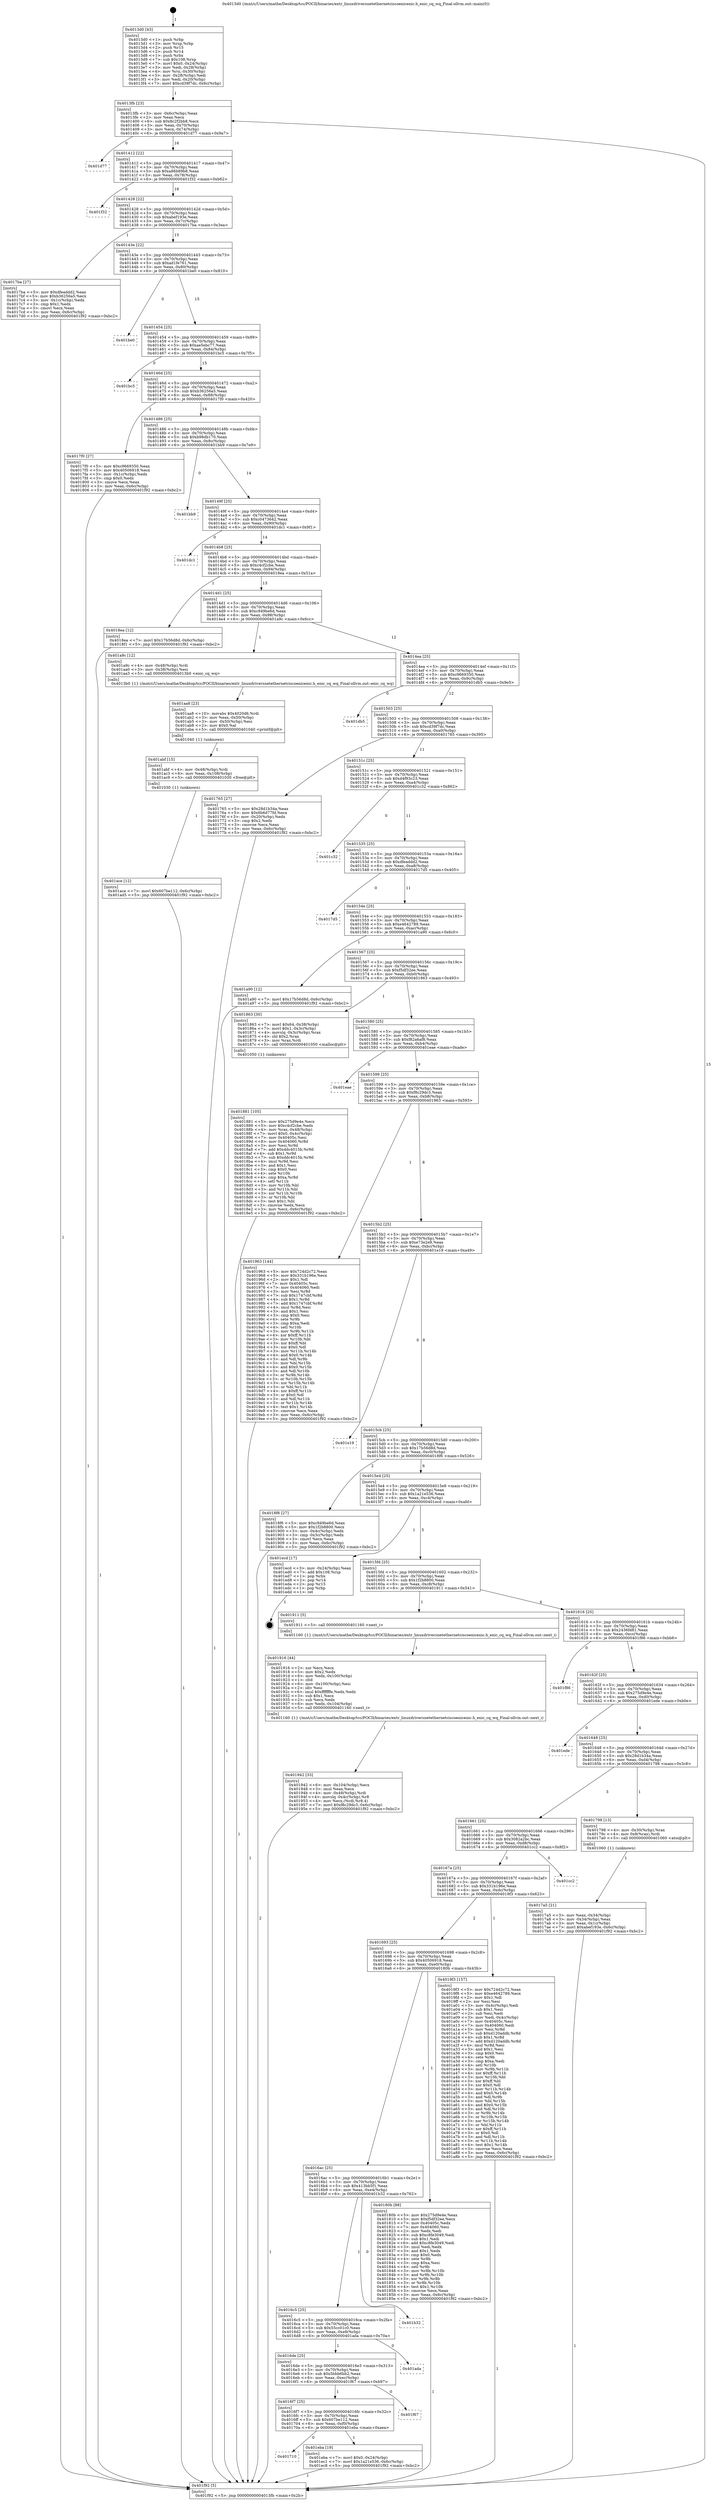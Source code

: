 digraph "0x4013d0" {
  label = "0x4013d0 (/mnt/c/Users/mathe/Desktop/tcc/POCII/binaries/extr_linuxdriversnetethernetciscoenicenic.h_enic_cq_wq_Final-ollvm.out::main(0))"
  labelloc = "t"
  node[shape=record]

  Entry [label="",width=0.3,height=0.3,shape=circle,fillcolor=black,style=filled]
  "0x4013fb" [label="{
     0x4013fb [23]\l
     | [instrs]\l
     &nbsp;&nbsp;0x4013fb \<+3\>: mov -0x6c(%rbp),%eax\l
     &nbsp;&nbsp;0x4013fe \<+2\>: mov %eax,%ecx\l
     &nbsp;&nbsp;0x401400 \<+6\>: sub $0x8c2f2bb8,%ecx\l
     &nbsp;&nbsp;0x401406 \<+3\>: mov %eax,-0x70(%rbp)\l
     &nbsp;&nbsp;0x401409 \<+3\>: mov %ecx,-0x74(%rbp)\l
     &nbsp;&nbsp;0x40140c \<+6\>: je 0000000000401d77 \<main+0x9a7\>\l
  }"]
  "0x401d77" [label="{
     0x401d77\l
  }", style=dashed]
  "0x401412" [label="{
     0x401412 [22]\l
     | [instrs]\l
     &nbsp;&nbsp;0x401412 \<+5\>: jmp 0000000000401417 \<main+0x47\>\l
     &nbsp;&nbsp;0x401417 \<+3\>: mov -0x70(%rbp),%eax\l
     &nbsp;&nbsp;0x40141a \<+5\>: sub $0xa86b89b8,%eax\l
     &nbsp;&nbsp;0x40141f \<+3\>: mov %eax,-0x78(%rbp)\l
     &nbsp;&nbsp;0x401422 \<+6\>: je 0000000000401f32 \<main+0xb62\>\l
  }"]
  Exit [label="",width=0.3,height=0.3,shape=circle,fillcolor=black,style=filled,peripheries=2]
  "0x401f32" [label="{
     0x401f32\l
  }", style=dashed]
  "0x401428" [label="{
     0x401428 [22]\l
     | [instrs]\l
     &nbsp;&nbsp;0x401428 \<+5\>: jmp 000000000040142d \<main+0x5d\>\l
     &nbsp;&nbsp;0x40142d \<+3\>: mov -0x70(%rbp),%eax\l
     &nbsp;&nbsp;0x401430 \<+5\>: sub $0xabef193e,%eax\l
     &nbsp;&nbsp;0x401435 \<+3\>: mov %eax,-0x7c(%rbp)\l
     &nbsp;&nbsp;0x401438 \<+6\>: je 00000000004017ba \<main+0x3ea\>\l
  }"]
  "0x401710" [label="{
     0x401710\l
  }", style=dashed]
  "0x4017ba" [label="{
     0x4017ba [27]\l
     | [instrs]\l
     &nbsp;&nbsp;0x4017ba \<+5\>: mov $0xdfeaddd2,%eax\l
     &nbsp;&nbsp;0x4017bf \<+5\>: mov $0xb36256a5,%ecx\l
     &nbsp;&nbsp;0x4017c4 \<+3\>: mov -0x1c(%rbp),%edx\l
     &nbsp;&nbsp;0x4017c7 \<+3\>: cmp $0x1,%edx\l
     &nbsp;&nbsp;0x4017ca \<+3\>: cmovl %ecx,%eax\l
     &nbsp;&nbsp;0x4017cd \<+3\>: mov %eax,-0x6c(%rbp)\l
     &nbsp;&nbsp;0x4017d0 \<+5\>: jmp 0000000000401f92 \<main+0xbc2\>\l
  }"]
  "0x40143e" [label="{
     0x40143e [22]\l
     | [instrs]\l
     &nbsp;&nbsp;0x40143e \<+5\>: jmp 0000000000401443 \<main+0x73\>\l
     &nbsp;&nbsp;0x401443 \<+3\>: mov -0x70(%rbp),%eax\l
     &nbsp;&nbsp;0x401446 \<+5\>: sub $0xad1fe761,%eax\l
     &nbsp;&nbsp;0x40144b \<+3\>: mov %eax,-0x80(%rbp)\l
     &nbsp;&nbsp;0x40144e \<+6\>: je 0000000000401be0 \<main+0x810\>\l
  }"]
  "0x401eba" [label="{
     0x401eba [19]\l
     | [instrs]\l
     &nbsp;&nbsp;0x401eba \<+7\>: movl $0x0,-0x24(%rbp)\l
     &nbsp;&nbsp;0x401ec1 \<+7\>: movl $0x1a21e536,-0x6c(%rbp)\l
     &nbsp;&nbsp;0x401ec8 \<+5\>: jmp 0000000000401f92 \<main+0xbc2\>\l
  }"]
  "0x401be0" [label="{
     0x401be0\l
  }", style=dashed]
  "0x401454" [label="{
     0x401454 [25]\l
     | [instrs]\l
     &nbsp;&nbsp;0x401454 \<+5\>: jmp 0000000000401459 \<main+0x89\>\l
     &nbsp;&nbsp;0x401459 \<+3\>: mov -0x70(%rbp),%eax\l
     &nbsp;&nbsp;0x40145c \<+5\>: sub $0xae5ebc77,%eax\l
     &nbsp;&nbsp;0x401461 \<+6\>: mov %eax,-0x84(%rbp)\l
     &nbsp;&nbsp;0x401467 \<+6\>: je 0000000000401bc5 \<main+0x7f5\>\l
  }"]
  "0x4016f7" [label="{
     0x4016f7 [25]\l
     | [instrs]\l
     &nbsp;&nbsp;0x4016f7 \<+5\>: jmp 00000000004016fc \<main+0x32c\>\l
     &nbsp;&nbsp;0x4016fc \<+3\>: mov -0x70(%rbp),%eax\l
     &nbsp;&nbsp;0x4016ff \<+5\>: sub $0x607be112,%eax\l
     &nbsp;&nbsp;0x401704 \<+6\>: mov %eax,-0xf0(%rbp)\l
     &nbsp;&nbsp;0x40170a \<+6\>: je 0000000000401eba \<main+0xaea\>\l
  }"]
  "0x401bc5" [label="{
     0x401bc5\l
  }", style=dashed]
  "0x40146d" [label="{
     0x40146d [25]\l
     | [instrs]\l
     &nbsp;&nbsp;0x40146d \<+5\>: jmp 0000000000401472 \<main+0xa2\>\l
     &nbsp;&nbsp;0x401472 \<+3\>: mov -0x70(%rbp),%eax\l
     &nbsp;&nbsp;0x401475 \<+5\>: sub $0xb36256a5,%eax\l
     &nbsp;&nbsp;0x40147a \<+6\>: mov %eax,-0x88(%rbp)\l
     &nbsp;&nbsp;0x401480 \<+6\>: je 00000000004017f0 \<main+0x420\>\l
  }"]
  "0x401f67" [label="{
     0x401f67\l
  }", style=dashed]
  "0x4017f0" [label="{
     0x4017f0 [27]\l
     | [instrs]\l
     &nbsp;&nbsp;0x4017f0 \<+5\>: mov $0xc9669350,%eax\l
     &nbsp;&nbsp;0x4017f5 \<+5\>: mov $0x40506918,%ecx\l
     &nbsp;&nbsp;0x4017fa \<+3\>: mov -0x1c(%rbp),%edx\l
     &nbsp;&nbsp;0x4017fd \<+3\>: cmp $0x0,%edx\l
     &nbsp;&nbsp;0x401800 \<+3\>: cmove %ecx,%eax\l
     &nbsp;&nbsp;0x401803 \<+3\>: mov %eax,-0x6c(%rbp)\l
     &nbsp;&nbsp;0x401806 \<+5\>: jmp 0000000000401f92 \<main+0xbc2\>\l
  }"]
  "0x401486" [label="{
     0x401486 [25]\l
     | [instrs]\l
     &nbsp;&nbsp;0x401486 \<+5\>: jmp 000000000040148b \<main+0xbb\>\l
     &nbsp;&nbsp;0x40148b \<+3\>: mov -0x70(%rbp),%eax\l
     &nbsp;&nbsp;0x40148e \<+5\>: sub $0xb98db170,%eax\l
     &nbsp;&nbsp;0x401493 \<+6\>: mov %eax,-0x8c(%rbp)\l
     &nbsp;&nbsp;0x401499 \<+6\>: je 0000000000401bb9 \<main+0x7e9\>\l
  }"]
  "0x4016de" [label="{
     0x4016de [25]\l
     | [instrs]\l
     &nbsp;&nbsp;0x4016de \<+5\>: jmp 00000000004016e3 \<main+0x313\>\l
     &nbsp;&nbsp;0x4016e3 \<+3\>: mov -0x70(%rbp),%eax\l
     &nbsp;&nbsp;0x4016e6 \<+5\>: sub $0x5bbb6bb2,%eax\l
     &nbsp;&nbsp;0x4016eb \<+6\>: mov %eax,-0xec(%rbp)\l
     &nbsp;&nbsp;0x4016f1 \<+6\>: je 0000000000401f67 \<main+0xb97\>\l
  }"]
  "0x401bb9" [label="{
     0x401bb9\l
  }", style=dashed]
  "0x40149f" [label="{
     0x40149f [25]\l
     | [instrs]\l
     &nbsp;&nbsp;0x40149f \<+5\>: jmp 00000000004014a4 \<main+0xd4\>\l
     &nbsp;&nbsp;0x4014a4 \<+3\>: mov -0x70(%rbp),%eax\l
     &nbsp;&nbsp;0x4014a7 \<+5\>: sub $0xc0473642,%eax\l
     &nbsp;&nbsp;0x4014ac \<+6\>: mov %eax,-0x90(%rbp)\l
     &nbsp;&nbsp;0x4014b2 \<+6\>: je 0000000000401dc1 \<main+0x9f1\>\l
  }"]
  "0x401ada" [label="{
     0x401ada\l
  }", style=dashed]
  "0x401dc1" [label="{
     0x401dc1\l
  }", style=dashed]
  "0x4014b8" [label="{
     0x4014b8 [25]\l
     | [instrs]\l
     &nbsp;&nbsp;0x4014b8 \<+5\>: jmp 00000000004014bd \<main+0xed\>\l
     &nbsp;&nbsp;0x4014bd \<+3\>: mov -0x70(%rbp),%eax\l
     &nbsp;&nbsp;0x4014c0 \<+5\>: sub $0xc4cf2cbe,%eax\l
     &nbsp;&nbsp;0x4014c5 \<+6\>: mov %eax,-0x94(%rbp)\l
     &nbsp;&nbsp;0x4014cb \<+6\>: je 00000000004018ea \<main+0x51a\>\l
  }"]
  "0x4016c5" [label="{
     0x4016c5 [25]\l
     | [instrs]\l
     &nbsp;&nbsp;0x4016c5 \<+5\>: jmp 00000000004016ca \<main+0x2fa\>\l
     &nbsp;&nbsp;0x4016ca \<+3\>: mov -0x70(%rbp),%eax\l
     &nbsp;&nbsp;0x4016cd \<+5\>: sub $0x55cc01c0,%eax\l
     &nbsp;&nbsp;0x4016d2 \<+6\>: mov %eax,-0xe8(%rbp)\l
     &nbsp;&nbsp;0x4016d8 \<+6\>: je 0000000000401ada \<main+0x70a\>\l
  }"]
  "0x4018ea" [label="{
     0x4018ea [12]\l
     | [instrs]\l
     &nbsp;&nbsp;0x4018ea \<+7\>: movl $0x17b56d8d,-0x6c(%rbp)\l
     &nbsp;&nbsp;0x4018f1 \<+5\>: jmp 0000000000401f92 \<main+0xbc2\>\l
  }"]
  "0x4014d1" [label="{
     0x4014d1 [25]\l
     | [instrs]\l
     &nbsp;&nbsp;0x4014d1 \<+5\>: jmp 00000000004014d6 \<main+0x106\>\l
     &nbsp;&nbsp;0x4014d6 \<+3\>: mov -0x70(%rbp),%eax\l
     &nbsp;&nbsp;0x4014d9 \<+5\>: sub $0xc949be6d,%eax\l
     &nbsp;&nbsp;0x4014de \<+6\>: mov %eax,-0x98(%rbp)\l
     &nbsp;&nbsp;0x4014e4 \<+6\>: je 0000000000401a9c \<main+0x6cc\>\l
  }"]
  "0x401b32" [label="{
     0x401b32\l
  }", style=dashed]
  "0x401a9c" [label="{
     0x401a9c [12]\l
     | [instrs]\l
     &nbsp;&nbsp;0x401a9c \<+4\>: mov -0x48(%rbp),%rdi\l
     &nbsp;&nbsp;0x401aa0 \<+3\>: mov -0x38(%rbp),%esi\l
     &nbsp;&nbsp;0x401aa3 \<+5\>: call 00000000004013b0 \<enic_cq_wq\>\l
     | [calls]\l
     &nbsp;&nbsp;0x4013b0 \{1\} (/mnt/c/Users/mathe/Desktop/tcc/POCII/binaries/extr_linuxdriversnetethernetciscoenicenic.h_enic_cq_wq_Final-ollvm.out::enic_cq_wq)\l
  }"]
  "0x4014ea" [label="{
     0x4014ea [25]\l
     | [instrs]\l
     &nbsp;&nbsp;0x4014ea \<+5\>: jmp 00000000004014ef \<main+0x11f\>\l
     &nbsp;&nbsp;0x4014ef \<+3\>: mov -0x70(%rbp),%eax\l
     &nbsp;&nbsp;0x4014f2 \<+5\>: sub $0xc9669350,%eax\l
     &nbsp;&nbsp;0x4014f7 \<+6\>: mov %eax,-0x9c(%rbp)\l
     &nbsp;&nbsp;0x4014fd \<+6\>: je 0000000000401db5 \<main+0x9e5\>\l
  }"]
  "0x401ace" [label="{
     0x401ace [12]\l
     | [instrs]\l
     &nbsp;&nbsp;0x401ace \<+7\>: movl $0x607be112,-0x6c(%rbp)\l
     &nbsp;&nbsp;0x401ad5 \<+5\>: jmp 0000000000401f92 \<main+0xbc2\>\l
  }"]
  "0x401db5" [label="{
     0x401db5\l
  }", style=dashed]
  "0x401503" [label="{
     0x401503 [25]\l
     | [instrs]\l
     &nbsp;&nbsp;0x401503 \<+5\>: jmp 0000000000401508 \<main+0x138\>\l
     &nbsp;&nbsp;0x401508 \<+3\>: mov -0x70(%rbp),%eax\l
     &nbsp;&nbsp;0x40150b \<+5\>: sub $0xcd39f7dc,%eax\l
     &nbsp;&nbsp;0x401510 \<+6\>: mov %eax,-0xa0(%rbp)\l
     &nbsp;&nbsp;0x401516 \<+6\>: je 0000000000401765 \<main+0x395\>\l
  }"]
  "0x401abf" [label="{
     0x401abf [15]\l
     | [instrs]\l
     &nbsp;&nbsp;0x401abf \<+4\>: mov -0x48(%rbp),%rdi\l
     &nbsp;&nbsp;0x401ac3 \<+6\>: mov %eax,-0x108(%rbp)\l
     &nbsp;&nbsp;0x401ac9 \<+5\>: call 0000000000401030 \<free@plt\>\l
     | [calls]\l
     &nbsp;&nbsp;0x401030 \{1\} (unknown)\l
  }"]
  "0x401765" [label="{
     0x401765 [27]\l
     | [instrs]\l
     &nbsp;&nbsp;0x401765 \<+5\>: mov $0x28d1b34a,%eax\l
     &nbsp;&nbsp;0x40176a \<+5\>: mov $0x6b6d77fd,%ecx\l
     &nbsp;&nbsp;0x40176f \<+3\>: mov -0x20(%rbp),%edx\l
     &nbsp;&nbsp;0x401772 \<+3\>: cmp $0x2,%edx\l
     &nbsp;&nbsp;0x401775 \<+3\>: cmovne %ecx,%eax\l
     &nbsp;&nbsp;0x401778 \<+3\>: mov %eax,-0x6c(%rbp)\l
     &nbsp;&nbsp;0x40177b \<+5\>: jmp 0000000000401f92 \<main+0xbc2\>\l
  }"]
  "0x40151c" [label="{
     0x40151c [25]\l
     | [instrs]\l
     &nbsp;&nbsp;0x40151c \<+5\>: jmp 0000000000401521 \<main+0x151\>\l
     &nbsp;&nbsp;0x401521 \<+3\>: mov -0x70(%rbp),%eax\l
     &nbsp;&nbsp;0x401524 \<+5\>: sub $0xd4f93c23,%eax\l
     &nbsp;&nbsp;0x401529 \<+6\>: mov %eax,-0xa4(%rbp)\l
     &nbsp;&nbsp;0x40152f \<+6\>: je 0000000000401c32 \<main+0x862\>\l
  }"]
  "0x401f92" [label="{
     0x401f92 [5]\l
     | [instrs]\l
     &nbsp;&nbsp;0x401f92 \<+5\>: jmp 00000000004013fb \<main+0x2b\>\l
  }"]
  "0x4013d0" [label="{
     0x4013d0 [43]\l
     | [instrs]\l
     &nbsp;&nbsp;0x4013d0 \<+1\>: push %rbp\l
     &nbsp;&nbsp;0x4013d1 \<+3\>: mov %rsp,%rbp\l
     &nbsp;&nbsp;0x4013d4 \<+2\>: push %r15\l
     &nbsp;&nbsp;0x4013d6 \<+2\>: push %r14\l
     &nbsp;&nbsp;0x4013d8 \<+1\>: push %rbx\l
     &nbsp;&nbsp;0x4013d9 \<+7\>: sub $0x108,%rsp\l
     &nbsp;&nbsp;0x4013e0 \<+7\>: movl $0x0,-0x24(%rbp)\l
     &nbsp;&nbsp;0x4013e7 \<+3\>: mov %edi,-0x28(%rbp)\l
     &nbsp;&nbsp;0x4013ea \<+4\>: mov %rsi,-0x30(%rbp)\l
     &nbsp;&nbsp;0x4013ee \<+3\>: mov -0x28(%rbp),%edi\l
     &nbsp;&nbsp;0x4013f1 \<+3\>: mov %edi,-0x20(%rbp)\l
     &nbsp;&nbsp;0x4013f4 \<+7\>: movl $0xcd39f7dc,-0x6c(%rbp)\l
  }"]
  "0x401aa8" [label="{
     0x401aa8 [23]\l
     | [instrs]\l
     &nbsp;&nbsp;0x401aa8 \<+10\>: movabs $0x4020d6,%rdi\l
     &nbsp;&nbsp;0x401ab2 \<+3\>: mov %eax,-0x50(%rbp)\l
     &nbsp;&nbsp;0x401ab5 \<+3\>: mov -0x50(%rbp),%esi\l
     &nbsp;&nbsp;0x401ab8 \<+2\>: mov $0x0,%al\l
     &nbsp;&nbsp;0x401aba \<+5\>: call 0000000000401040 \<printf@plt\>\l
     | [calls]\l
     &nbsp;&nbsp;0x401040 \{1\} (unknown)\l
  }"]
  "0x401c32" [label="{
     0x401c32\l
  }", style=dashed]
  "0x401535" [label="{
     0x401535 [25]\l
     | [instrs]\l
     &nbsp;&nbsp;0x401535 \<+5\>: jmp 000000000040153a \<main+0x16a\>\l
     &nbsp;&nbsp;0x40153a \<+3\>: mov -0x70(%rbp),%eax\l
     &nbsp;&nbsp;0x40153d \<+5\>: sub $0xdfeaddd2,%eax\l
     &nbsp;&nbsp;0x401542 \<+6\>: mov %eax,-0xa8(%rbp)\l
     &nbsp;&nbsp;0x401548 \<+6\>: je 00000000004017d5 \<main+0x405\>\l
  }"]
  "0x401942" [label="{
     0x401942 [33]\l
     | [instrs]\l
     &nbsp;&nbsp;0x401942 \<+6\>: mov -0x104(%rbp),%ecx\l
     &nbsp;&nbsp;0x401948 \<+3\>: imul %eax,%ecx\l
     &nbsp;&nbsp;0x40194b \<+4\>: mov -0x48(%rbp),%rdi\l
     &nbsp;&nbsp;0x40194f \<+4\>: movslq -0x4c(%rbp),%r8\l
     &nbsp;&nbsp;0x401953 \<+4\>: mov %ecx,(%rdi,%r8,4)\l
     &nbsp;&nbsp;0x401957 \<+7\>: movl $0xf8c29dc3,-0x6c(%rbp)\l
     &nbsp;&nbsp;0x40195e \<+5\>: jmp 0000000000401f92 \<main+0xbc2\>\l
  }"]
  "0x4017d5" [label="{
     0x4017d5\l
  }", style=dashed]
  "0x40154e" [label="{
     0x40154e [25]\l
     | [instrs]\l
     &nbsp;&nbsp;0x40154e \<+5\>: jmp 0000000000401553 \<main+0x183\>\l
     &nbsp;&nbsp;0x401553 \<+3\>: mov -0x70(%rbp),%eax\l
     &nbsp;&nbsp;0x401556 \<+5\>: sub $0xe4642789,%eax\l
     &nbsp;&nbsp;0x40155b \<+6\>: mov %eax,-0xac(%rbp)\l
     &nbsp;&nbsp;0x401561 \<+6\>: je 0000000000401a90 \<main+0x6c0\>\l
  }"]
  "0x401916" [label="{
     0x401916 [44]\l
     | [instrs]\l
     &nbsp;&nbsp;0x401916 \<+2\>: xor %ecx,%ecx\l
     &nbsp;&nbsp;0x401918 \<+5\>: mov $0x2,%edx\l
     &nbsp;&nbsp;0x40191d \<+6\>: mov %edx,-0x100(%rbp)\l
     &nbsp;&nbsp;0x401923 \<+1\>: cltd\l
     &nbsp;&nbsp;0x401924 \<+6\>: mov -0x100(%rbp),%esi\l
     &nbsp;&nbsp;0x40192a \<+2\>: idiv %esi\l
     &nbsp;&nbsp;0x40192c \<+6\>: imul $0xfffffffe,%edx,%edx\l
     &nbsp;&nbsp;0x401932 \<+3\>: sub $0x1,%ecx\l
     &nbsp;&nbsp;0x401935 \<+2\>: sub %ecx,%edx\l
     &nbsp;&nbsp;0x401937 \<+6\>: mov %edx,-0x104(%rbp)\l
     &nbsp;&nbsp;0x40193d \<+5\>: call 0000000000401160 \<next_i\>\l
     | [calls]\l
     &nbsp;&nbsp;0x401160 \{1\} (/mnt/c/Users/mathe/Desktop/tcc/POCII/binaries/extr_linuxdriversnetethernetciscoenicenic.h_enic_cq_wq_Final-ollvm.out::next_i)\l
  }"]
  "0x401a90" [label="{
     0x401a90 [12]\l
     | [instrs]\l
     &nbsp;&nbsp;0x401a90 \<+7\>: movl $0x17b56d8d,-0x6c(%rbp)\l
     &nbsp;&nbsp;0x401a97 \<+5\>: jmp 0000000000401f92 \<main+0xbc2\>\l
  }"]
  "0x401567" [label="{
     0x401567 [25]\l
     | [instrs]\l
     &nbsp;&nbsp;0x401567 \<+5\>: jmp 000000000040156c \<main+0x19c\>\l
     &nbsp;&nbsp;0x40156c \<+3\>: mov -0x70(%rbp),%eax\l
     &nbsp;&nbsp;0x40156f \<+5\>: sub $0xf5df32ee,%eax\l
     &nbsp;&nbsp;0x401574 \<+6\>: mov %eax,-0xb0(%rbp)\l
     &nbsp;&nbsp;0x40157a \<+6\>: je 0000000000401863 \<main+0x493\>\l
  }"]
  "0x401881" [label="{
     0x401881 [105]\l
     | [instrs]\l
     &nbsp;&nbsp;0x401881 \<+5\>: mov $0x275d9e4e,%ecx\l
     &nbsp;&nbsp;0x401886 \<+5\>: mov $0xc4cf2cbe,%edx\l
     &nbsp;&nbsp;0x40188b \<+4\>: mov %rax,-0x48(%rbp)\l
     &nbsp;&nbsp;0x40188f \<+7\>: movl $0x0,-0x4c(%rbp)\l
     &nbsp;&nbsp;0x401896 \<+7\>: mov 0x40405c,%esi\l
     &nbsp;&nbsp;0x40189d \<+8\>: mov 0x404060,%r8d\l
     &nbsp;&nbsp;0x4018a5 \<+3\>: mov %esi,%r9d\l
     &nbsp;&nbsp;0x4018a8 \<+7\>: add $0xddc4015b,%r9d\l
     &nbsp;&nbsp;0x4018af \<+4\>: sub $0x1,%r9d\l
     &nbsp;&nbsp;0x4018b3 \<+7\>: sub $0xddc4015b,%r9d\l
     &nbsp;&nbsp;0x4018ba \<+4\>: imul %r9d,%esi\l
     &nbsp;&nbsp;0x4018be \<+3\>: and $0x1,%esi\l
     &nbsp;&nbsp;0x4018c1 \<+3\>: cmp $0x0,%esi\l
     &nbsp;&nbsp;0x4018c4 \<+4\>: sete %r10b\l
     &nbsp;&nbsp;0x4018c8 \<+4\>: cmp $0xa,%r8d\l
     &nbsp;&nbsp;0x4018cc \<+4\>: setl %r11b\l
     &nbsp;&nbsp;0x4018d0 \<+3\>: mov %r10b,%bl\l
     &nbsp;&nbsp;0x4018d3 \<+3\>: and %r11b,%bl\l
     &nbsp;&nbsp;0x4018d6 \<+3\>: xor %r11b,%r10b\l
     &nbsp;&nbsp;0x4018d9 \<+3\>: or %r10b,%bl\l
     &nbsp;&nbsp;0x4018dc \<+3\>: test $0x1,%bl\l
     &nbsp;&nbsp;0x4018df \<+3\>: cmovne %edx,%ecx\l
     &nbsp;&nbsp;0x4018e2 \<+3\>: mov %ecx,-0x6c(%rbp)\l
     &nbsp;&nbsp;0x4018e5 \<+5\>: jmp 0000000000401f92 \<main+0xbc2\>\l
  }"]
  "0x401863" [label="{
     0x401863 [30]\l
     | [instrs]\l
     &nbsp;&nbsp;0x401863 \<+7\>: movl $0x64,-0x38(%rbp)\l
     &nbsp;&nbsp;0x40186a \<+7\>: movl $0x1,-0x3c(%rbp)\l
     &nbsp;&nbsp;0x401871 \<+4\>: movslq -0x3c(%rbp),%rax\l
     &nbsp;&nbsp;0x401875 \<+4\>: shl $0x2,%rax\l
     &nbsp;&nbsp;0x401879 \<+3\>: mov %rax,%rdi\l
     &nbsp;&nbsp;0x40187c \<+5\>: call 0000000000401050 \<malloc@plt\>\l
     | [calls]\l
     &nbsp;&nbsp;0x401050 \{1\} (unknown)\l
  }"]
  "0x401580" [label="{
     0x401580 [25]\l
     | [instrs]\l
     &nbsp;&nbsp;0x401580 \<+5\>: jmp 0000000000401585 \<main+0x1b5\>\l
     &nbsp;&nbsp;0x401585 \<+3\>: mov -0x70(%rbp),%eax\l
     &nbsp;&nbsp;0x401588 \<+5\>: sub $0xf82a6af8,%eax\l
     &nbsp;&nbsp;0x40158d \<+6\>: mov %eax,-0xb4(%rbp)\l
     &nbsp;&nbsp;0x401593 \<+6\>: je 0000000000401eae \<main+0xade\>\l
  }"]
  "0x4016ac" [label="{
     0x4016ac [25]\l
     | [instrs]\l
     &nbsp;&nbsp;0x4016ac \<+5\>: jmp 00000000004016b1 \<main+0x2e1\>\l
     &nbsp;&nbsp;0x4016b1 \<+3\>: mov -0x70(%rbp),%eax\l
     &nbsp;&nbsp;0x4016b4 \<+5\>: sub $0x413bb5f1,%eax\l
     &nbsp;&nbsp;0x4016b9 \<+6\>: mov %eax,-0xe4(%rbp)\l
     &nbsp;&nbsp;0x4016bf \<+6\>: je 0000000000401b32 \<main+0x762\>\l
  }"]
  "0x401eae" [label="{
     0x401eae\l
  }", style=dashed]
  "0x401599" [label="{
     0x401599 [25]\l
     | [instrs]\l
     &nbsp;&nbsp;0x401599 \<+5\>: jmp 000000000040159e \<main+0x1ce\>\l
     &nbsp;&nbsp;0x40159e \<+3\>: mov -0x70(%rbp),%eax\l
     &nbsp;&nbsp;0x4015a1 \<+5\>: sub $0xf8c29dc3,%eax\l
     &nbsp;&nbsp;0x4015a6 \<+6\>: mov %eax,-0xb8(%rbp)\l
     &nbsp;&nbsp;0x4015ac \<+6\>: je 0000000000401963 \<main+0x593\>\l
  }"]
  "0x40180b" [label="{
     0x40180b [88]\l
     | [instrs]\l
     &nbsp;&nbsp;0x40180b \<+5\>: mov $0x275d9e4e,%eax\l
     &nbsp;&nbsp;0x401810 \<+5\>: mov $0xf5df32ee,%ecx\l
     &nbsp;&nbsp;0x401815 \<+7\>: mov 0x40405c,%edx\l
     &nbsp;&nbsp;0x40181c \<+7\>: mov 0x404060,%esi\l
     &nbsp;&nbsp;0x401823 \<+2\>: mov %edx,%edi\l
     &nbsp;&nbsp;0x401825 \<+6\>: sub $0xc8fe3049,%edi\l
     &nbsp;&nbsp;0x40182b \<+3\>: sub $0x1,%edi\l
     &nbsp;&nbsp;0x40182e \<+6\>: add $0xc8fe3049,%edi\l
     &nbsp;&nbsp;0x401834 \<+3\>: imul %edi,%edx\l
     &nbsp;&nbsp;0x401837 \<+3\>: and $0x1,%edx\l
     &nbsp;&nbsp;0x40183a \<+3\>: cmp $0x0,%edx\l
     &nbsp;&nbsp;0x40183d \<+4\>: sete %r8b\l
     &nbsp;&nbsp;0x401841 \<+3\>: cmp $0xa,%esi\l
     &nbsp;&nbsp;0x401844 \<+4\>: setl %r9b\l
     &nbsp;&nbsp;0x401848 \<+3\>: mov %r8b,%r10b\l
     &nbsp;&nbsp;0x40184b \<+3\>: and %r9b,%r10b\l
     &nbsp;&nbsp;0x40184e \<+3\>: xor %r9b,%r8b\l
     &nbsp;&nbsp;0x401851 \<+3\>: or %r8b,%r10b\l
     &nbsp;&nbsp;0x401854 \<+4\>: test $0x1,%r10b\l
     &nbsp;&nbsp;0x401858 \<+3\>: cmovne %ecx,%eax\l
     &nbsp;&nbsp;0x40185b \<+3\>: mov %eax,-0x6c(%rbp)\l
     &nbsp;&nbsp;0x40185e \<+5\>: jmp 0000000000401f92 \<main+0xbc2\>\l
  }"]
  "0x401963" [label="{
     0x401963 [144]\l
     | [instrs]\l
     &nbsp;&nbsp;0x401963 \<+5\>: mov $0x724d2c72,%eax\l
     &nbsp;&nbsp;0x401968 \<+5\>: mov $0x331b196e,%ecx\l
     &nbsp;&nbsp;0x40196d \<+2\>: mov $0x1,%dl\l
     &nbsp;&nbsp;0x40196f \<+7\>: mov 0x40405c,%esi\l
     &nbsp;&nbsp;0x401976 \<+7\>: mov 0x404060,%edi\l
     &nbsp;&nbsp;0x40197d \<+3\>: mov %esi,%r8d\l
     &nbsp;&nbsp;0x401980 \<+7\>: sub $0x1747cbf,%r8d\l
     &nbsp;&nbsp;0x401987 \<+4\>: sub $0x1,%r8d\l
     &nbsp;&nbsp;0x40198b \<+7\>: add $0x1747cbf,%r8d\l
     &nbsp;&nbsp;0x401992 \<+4\>: imul %r8d,%esi\l
     &nbsp;&nbsp;0x401996 \<+3\>: and $0x1,%esi\l
     &nbsp;&nbsp;0x401999 \<+3\>: cmp $0x0,%esi\l
     &nbsp;&nbsp;0x40199c \<+4\>: sete %r9b\l
     &nbsp;&nbsp;0x4019a0 \<+3\>: cmp $0xa,%edi\l
     &nbsp;&nbsp;0x4019a3 \<+4\>: setl %r10b\l
     &nbsp;&nbsp;0x4019a7 \<+3\>: mov %r9b,%r11b\l
     &nbsp;&nbsp;0x4019aa \<+4\>: xor $0xff,%r11b\l
     &nbsp;&nbsp;0x4019ae \<+3\>: mov %r10b,%bl\l
     &nbsp;&nbsp;0x4019b1 \<+3\>: xor $0xff,%bl\l
     &nbsp;&nbsp;0x4019b4 \<+3\>: xor $0x0,%dl\l
     &nbsp;&nbsp;0x4019b7 \<+3\>: mov %r11b,%r14b\l
     &nbsp;&nbsp;0x4019ba \<+4\>: and $0x0,%r14b\l
     &nbsp;&nbsp;0x4019be \<+3\>: and %dl,%r9b\l
     &nbsp;&nbsp;0x4019c1 \<+3\>: mov %bl,%r15b\l
     &nbsp;&nbsp;0x4019c4 \<+4\>: and $0x0,%r15b\l
     &nbsp;&nbsp;0x4019c8 \<+3\>: and %dl,%r10b\l
     &nbsp;&nbsp;0x4019cb \<+3\>: or %r9b,%r14b\l
     &nbsp;&nbsp;0x4019ce \<+3\>: or %r10b,%r15b\l
     &nbsp;&nbsp;0x4019d1 \<+3\>: xor %r15b,%r14b\l
     &nbsp;&nbsp;0x4019d4 \<+3\>: or %bl,%r11b\l
     &nbsp;&nbsp;0x4019d7 \<+4\>: xor $0xff,%r11b\l
     &nbsp;&nbsp;0x4019db \<+3\>: or $0x0,%dl\l
     &nbsp;&nbsp;0x4019de \<+3\>: and %dl,%r11b\l
     &nbsp;&nbsp;0x4019e1 \<+3\>: or %r11b,%r14b\l
     &nbsp;&nbsp;0x4019e4 \<+4\>: test $0x1,%r14b\l
     &nbsp;&nbsp;0x4019e8 \<+3\>: cmovne %ecx,%eax\l
     &nbsp;&nbsp;0x4019eb \<+3\>: mov %eax,-0x6c(%rbp)\l
     &nbsp;&nbsp;0x4019ee \<+5\>: jmp 0000000000401f92 \<main+0xbc2\>\l
  }"]
  "0x4015b2" [label="{
     0x4015b2 [25]\l
     | [instrs]\l
     &nbsp;&nbsp;0x4015b2 \<+5\>: jmp 00000000004015b7 \<main+0x1e7\>\l
     &nbsp;&nbsp;0x4015b7 \<+3\>: mov -0x70(%rbp),%eax\l
     &nbsp;&nbsp;0x4015ba \<+5\>: sub $0xe73e2e9,%eax\l
     &nbsp;&nbsp;0x4015bf \<+6\>: mov %eax,-0xbc(%rbp)\l
     &nbsp;&nbsp;0x4015c5 \<+6\>: je 0000000000401e19 \<main+0xa49\>\l
  }"]
  "0x401693" [label="{
     0x401693 [25]\l
     | [instrs]\l
     &nbsp;&nbsp;0x401693 \<+5\>: jmp 0000000000401698 \<main+0x2c8\>\l
     &nbsp;&nbsp;0x401698 \<+3\>: mov -0x70(%rbp),%eax\l
     &nbsp;&nbsp;0x40169b \<+5\>: sub $0x40506918,%eax\l
     &nbsp;&nbsp;0x4016a0 \<+6\>: mov %eax,-0xe0(%rbp)\l
     &nbsp;&nbsp;0x4016a6 \<+6\>: je 000000000040180b \<main+0x43b\>\l
  }"]
  "0x401e19" [label="{
     0x401e19\l
  }", style=dashed]
  "0x4015cb" [label="{
     0x4015cb [25]\l
     | [instrs]\l
     &nbsp;&nbsp;0x4015cb \<+5\>: jmp 00000000004015d0 \<main+0x200\>\l
     &nbsp;&nbsp;0x4015d0 \<+3\>: mov -0x70(%rbp),%eax\l
     &nbsp;&nbsp;0x4015d3 \<+5\>: sub $0x17b56d8d,%eax\l
     &nbsp;&nbsp;0x4015d8 \<+6\>: mov %eax,-0xc0(%rbp)\l
     &nbsp;&nbsp;0x4015de \<+6\>: je 00000000004018f6 \<main+0x526\>\l
  }"]
  "0x4019f3" [label="{
     0x4019f3 [157]\l
     | [instrs]\l
     &nbsp;&nbsp;0x4019f3 \<+5\>: mov $0x724d2c72,%eax\l
     &nbsp;&nbsp;0x4019f8 \<+5\>: mov $0xe4642789,%ecx\l
     &nbsp;&nbsp;0x4019fd \<+2\>: mov $0x1,%dl\l
     &nbsp;&nbsp;0x4019ff \<+2\>: xor %esi,%esi\l
     &nbsp;&nbsp;0x401a01 \<+3\>: mov -0x4c(%rbp),%edi\l
     &nbsp;&nbsp;0x401a04 \<+3\>: sub $0x1,%esi\l
     &nbsp;&nbsp;0x401a07 \<+2\>: sub %esi,%edi\l
     &nbsp;&nbsp;0x401a09 \<+3\>: mov %edi,-0x4c(%rbp)\l
     &nbsp;&nbsp;0x401a0c \<+7\>: mov 0x40405c,%esi\l
     &nbsp;&nbsp;0x401a13 \<+7\>: mov 0x404060,%edi\l
     &nbsp;&nbsp;0x401a1a \<+3\>: mov %esi,%r8d\l
     &nbsp;&nbsp;0x401a1d \<+7\>: sub $0xd120addb,%r8d\l
     &nbsp;&nbsp;0x401a24 \<+4\>: sub $0x1,%r8d\l
     &nbsp;&nbsp;0x401a28 \<+7\>: add $0xd120addb,%r8d\l
     &nbsp;&nbsp;0x401a2f \<+4\>: imul %r8d,%esi\l
     &nbsp;&nbsp;0x401a33 \<+3\>: and $0x1,%esi\l
     &nbsp;&nbsp;0x401a36 \<+3\>: cmp $0x0,%esi\l
     &nbsp;&nbsp;0x401a39 \<+4\>: sete %r9b\l
     &nbsp;&nbsp;0x401a3d \<+3\>: cmp $0xa,%edi\l
     &nbsp;&nbsp;0x401a40 \<+4\>: setl %r10b\l
     &nbsp;&nbsp;0x401a44 \<+3\>: mov %r9b,%r11b\l
     &nbsp;&nbsp;0x401a47 \<+4\>: xor $0xff,%r11b\l
     &nbsp;&nbsp;0x401a4b \<+3\>: mov %r10b,%bl\l
     &nbsp;&nbsp;0x401a4e \<+3\>: xor $0xff,%bl\l
     &nbsp;&nbsp;0x401a51 \<+3\>: xor $0x0,%dl\l
     &nbsp;&nbsp;0x401a54 \<+3\>: mov %r11b,%r14b\l
     &nbsp;&nbsp;0x401a57 \<+4\>: and $0x0,%r14b\l
     &nbsp;&nbsp;0x401a5b \<+3\>: and %dl,%r9b\l
     &nbsp;&nbsp;0x401a5e \<+3\>: mov %bl,%r15b\l
     &nbsp;&nbsp;0x401a61 \<+4\>: and $0x0,%r15b\l
     &nbsp;&nbsp;0x401a65 \<+3\>: and %dl,%r10b\l
     &nbsp;&nbsp;0x401a68 \<+3\>: or %r9b,%r14b\l
     &nbsp;&nbsp;0x401a6b \<+3\>: or %r10b,%r15b\l
     &nbsp;&nbsp;0x401a6e \<+3\>: xor %r15b,%r14b\l
     &nbsp;&nbsp;0x401a71 \<+3\>: or %bl,%r11b\l
     &nbsp;&nbsp;0x401a74 \<+4\>: xor $0xff,%r11b\l
     &nbsp;&nbsp;0x401a78 \<+3\>: or $0x0,%dl\l
     &nbsp;&nbsp;0x401a7b \<+3\>: and %dl,%r11b\l
     &nbsp;&nbsp;0x401a7e \<+3\>: or %r11b,%r14b\l
     &nbsp;&nbsp;0x401a81 \<+4\>: test $0x1,%r14b\l
     &nbsp;&nbsp;0x401a85 \<+3\>: cmovne %ecx,%eax\l
     &nbsp;&nbsp;0x401a88 \<+3\>: mov %eax,-0x6c(%rbp)\l
     &nbsp;&nbsp;0x401a8b \<+5\>: jmp 0000000000401f92 \<main+0xbc2\>\l
  }"]
  "0x4018f6" [label="{
     0x4018f6 [27]\l
     | [instrs]\l
     &nbsp;&nbsp;0x4018f6 \<+5\>: mov $0xc949be6d,%eax\l
     &nbsp;&nbsp;0x4018fb \<+5\>: mov $0x1f2b8800,%ecx\l
     &nbsp;&nbsp;0x401900 \<+3\>: mov -0x4c(%rbp),%edx\l
     &nbsp;&nbsp;0x401903 \<+3\>: cmp -0x3c(%rbp),%edx\l
     &nbsp;&nbsp;0x401906 \<+3\>: cmovl %ecx,%eax\l
     &nbsp;&nbsp;0x401909 \<+3\>: mov %eax,-0x6c(%rbp)\l
     &nbsp;&nbsp;0x40190c \<+5\>: jmp 0000000000401f92 \<main+0xbc2\>\l
  }"]
  "0x4015e4" [label="{
     0x4015e4 [25]\l
     | [instrs]\l
     &nbsp;&nbsp;0x4015e4 \<+5\>: jmp 00000000004015e9 \<main+0x219\>\l
     &nbsp;&nbsp;0x4015e9 \<+3\>: mov -0x70(%rbp),%eax\l
     &nbsp;&nbsp;0x4015ec \<+5\>: sub $0x1a21e536,%eax\l
     &nbsp;&nbsp;0x4015f1 \<+6\>: mov %eax,-0xc4(%rbp)\l
     &nbsp;&nbsp;0x4015f7 \<+6\>: je 0000000000401ecd \<main+0xafd\>\l
  }"]
  "0x40167a" [label="{
     0x40167a [25]\l
     | [instrs]\l
     &nbsp;&nbsp;0x40167a \<+5\>: jmp 000000000040167f \<main+0x2af\>\l
     &nbsp;&nbsp;0x40167f \<+3\>: mov -0x70(%rbp),%eax\l
     &nbsp;&nbsp;0x401682 \<+5\>: sub $0x331b196e,%eax\l
     &nbsp;&nbsp;0x401687 \<+6\>: mov %eax,-0xdc(%rbp)\l
     &nbsp;&nbsp;0x40168d \<+6\>: je 00000000004019f3 \<main+0x623\>\l
  }"]
  "0x401ecd" [label="{
     0x401ecd [17]\l
     | [instrs]\l
     &nbsp;&nbsp;0x401ecd \<+3\>: mov -0x24(%rbp),%eax\l
     &nbsp;&nbsp;0x401ed0 \<+7\>: add $0x108,%rsp\l
     &nbsp;&nbsp;0x401ed7 \<+1\>: pop %rbx\l
     &nbsp;&nbsp;0x401ed8 \<+2\>: pop %r14\l
     &nbsp;&nbsp;0x401eda \<+2\>: pop %r15\l
     &nbsp;&nbsp;0x401edc \<+1\>: pop %rbp\l
     &nbsp;&nbsp;0x401edd \<+1\>: ret\l
  }"]
  "0x4015fd" [label="{
     0x4015fd [25]\l
     | [instrs]\l
     &nbsp;&nbsp;0x4015fd \<+5\>: jmp 0000000000401602 \<main+0x232\>\l
     &nbsp;&nbsp;0x401602 \<+3\>: mov -0x70(%rbp),%eax\l
     &nbsp;&nbsp;0x401605 \<+5\>: sub $0x1f2b8800,%eax\l
     &nbsp;&nbsp;0x40160a \<+6\>: mov %eax,-0xc8(%rbp)\l
     &nbsp;&nbsp;0x401610 \<+6\>: je 0000000000401911 \<main+0x541\>\l
  }"]
  "0x401cc2" [label="{
     0x401cc2\l
  }", style=dashed]
  "0x401911" [label="{
     0x401911 [5]\l
     | [instrs]\l
     &nbsp;&nbsp;0x401911 \<+5\>: call 0000000000401160 \<next_i\>\l
     | [calls]\l
     &nbsp;&nbsp;0x401160 \{1\} (/mnt/c/Users/mathe/Desktop/tcc/POCII/binaries/extr_linuxdriversnetethernetciscoenicenic.h_enic_cq_wq_Final-ollvm.out::next_i)\l
  }"]
  "0x401616" [label="{
     0x401616 [25]\l
     | [instrs]\l
     &nbsp;&nbsp;0x401616 \<+5\>: jmp 000000000040161b \<main+0x24b\>\l
     &nbsp;&nbsp;0x40161b \<+3\>: mov -0x70(%rbp),%eax\l
     &nbsp;&nbsp;0x40161e \<+5\>: sub $0x2436fd81,%eax\l
     &nbsp;&nbsp;0x401623 \<+6\>: mov %eax,-0xcc(%rbp)\l
     &nbsp;&nbsp;0x401629 \<+6\>: je 0000000000401f86 \<main+0xbb6\>\l
  }"]
  "0x4017a5" [label="{
     0x4017a5 [21]\l
     | [instrs]\l
     &nbsp;&nbsp;0x4017a5 \<+3\>: mov %eax,-0x34(%rbp)\l
     &nbsp;&nbsp;0x4017a8 \<+3\>: mov -0x34(%rbp),%eax\l
     &nbsp;&nbsp;0x4017ab \<+3\>: mov %eax,-0x1c(%rbp)\l
     &nbsp;&nbsp;0x4017ae \<+7\>: movl $0xabef193e,-0x6c(%rbp)\l
     &nbsp;&nbsp;0x4017b5 \<+5\>: jmp 0000000000401f92 \<main+0xbc2\>\l
  }"]
  "0x401f86" [label="{
     0x401f86\l
  }", style=dashed]
  "0x40162f" [label="{
     0x40162f [25]\l
     | [instrs]\l
     &nbsp;&nbsp;0x40162f \<+5\>: jmp 0000000000401634 \<main+0x264\>\l
     &nbsp;&nbsp;0x401634 \<+3\>: mov -0x70(%rbp),%eax\l
     &nbsp;&nbsp;0x401637 \<+5\>: sub $0x275d9e4e,%eax\l
     &nbsp;&nbsp;0x40163c \<+6\>: mov %eax,-0xd0(%rbp)\l
     &nbsp;&nbsp;0x401642 \<+6\>: je 0000000000401ede \<main+0xb0e\>\l
  }"]
  "0x401661" [label="{
     0x401661 [25]\l
     | [instrs]\l
     &nbsp;&nbsp;0x401661 \<+5\>: jmp 0000000000401666 \<main+0x296\>\l
     &nbsp;&nbsp;0x401666 \<+3\>: mov -0x70(%rbp),%eax\l
     &nbsp;&nbsp;0x401669 \<+5\>: sub $0x3082a2bc,%eax\l
     &nbsp;&nbsp;0x40166e \<+6\>: mov %eax,-0xd8(%rbp)\l
     &nbsp;&nbsp;0x401674 \<+6\>: je 0000000000401cc2 \<main+0x8f2\>\l
  }"]
  "0x401ede" [label="{
     0x401ede\l
  }", style=dashed]
  "0x401648" [label="{
     0x401648 [25]\l
     | [instrs]\l
     &nbsp;&nbsp;0x401648 \<+5\>: jmp 000000000040164d \<main+0x27d\>\l
     &nbsp;&nbsp;0x40164d \<+3\>: mov -0x70(%rbp),%eax\l
     &nbsp;&nbsp;0x401650 \<+5\>: sub $0x28d1b34a,%eax\l
     &nbsp;&nbsp;0x401655 \<+6\>: mov %eax,-0xd4(%rbp)\l
     &nbsp;&nbsp;0x40165b \<+6\>: je 0000000000401798 \<main+0x3c8\>\l
  }"]
  "0x401798" [label="{
     0x401798 [13]\l
     | [instrs]\l
     &nbsp;&nbsp;0x401798 \<+4\>: mov -0x30(%rbp),%rax\l
     &nbsp;&nbsp;0x40179c \<+4\>: mov 0x8(%rax),%rdi\l
     &nbsp;&nbsp;0x4017a0 \<+5\>: call 0000000000401060 \<atoi@plt\>\l
     | [calls]\l
     &nbsp;&nbsp;0x401060 \{1\} (unknown)\l
  }"]
  Entry -> "0x4013d0" [label=" 1"]
  "0x4013fb" -> "0x401d77" [label=" 0"]
  "0x4013fb" -> "0x401412" [label=" 16"]
  "0x401ecd" -> Exit [label=" 1"]
  "0x401412" -> "0x401f32" [label=" 0"]
  "0x401412" -> "0x401428" [label=" 16"]
  "0x401eba" -> "0x401f92" [label=" 1"]
  "0x401428" -> "0x4017ba" [label=" 1"]
  "0x401428" -> "0x40143e" [label=" 15"]
  "0x4016f7" -> "0x401710" [label=" 0"]
  "0x40143e" -> "0x401be0" [label=" 0"]
  "0x40143e" -> "0x401454" [label=" 15"]
  "0x4016f7" -> "0x401eba" [label=" 1"]
  "0x401454" -> "0x401bc5" [label=" 0"]
  "0x401454" -> "0x40146d" [label=" 15"]
  "0x4016de" -> "0x4016f7" [label=" 1"]
  "0x40146d" -> "0x4017f0" [label=" 1"]
  "0x40146d" -> "0x401486" [label=" 14"]
  "0x4016de" -> "0x401f67" [label=" 0"]
  "0x401486" -> "0x401bb9" [label=" 0"]
  "0x401486" -> "0x40149f" [label=" 14"]
  "0x4016c5" -> "0x4016de" [label=" 1"]
  "0x40149f" -> "0x401dc1" [label=" 0"]
  "0x40149f" -> "0x4014b8" [label=" 14"]
  "0x4016c5" -> "0x401ada" [label=" 0"]
  "0x4014b8" -> "0x4018ea" [label=" 1"]
  "0x4014b8" -> "0x4014d1" [label=" 13"]
  "0x4016ac" -> "0x4016c5" [label=" 1"]
  "0x4014d1" -> "0x401a9c" [label=" 1"]
  "0x4014d1" -> "0x4014ea" [label=" 12"]
  "0x4016ac" -> "0x401b32" [label=" 0"]
  "0x4014ea" -> "0x401db5" [label=" 0"]
  "0x4014ea" -> "0x401503" [label=" 12"]
  "0x401ace" -> "0x401f92" [label=" 1"]
  "0x401503" -> "0x401765" [label=" 1"]
  "0x401503" -> "0x40151c" [label=" 11"]
  "0x401765" -> "0x401f92" [label=" 1"]
  "0x4013d0" -> "0x4013fb" [label=" 1"]
  "0x401f92" -> "0x4013fb" [label=" 15"]
  "0x401abf" -> "0x401ace" [label=" 1"]
  "0x40151c" -> "0x401c32" [label=" 0"]
  "0x40151c" -> "0x401535" [label=" 11"]
  "0x401aa8" -> "0x401abf" [label=" 1"]
  "0x401535" -> "0x4017d5" [label=" 0"]
  "0x401535" -> "0x40154e" [label=" 11"]
  "0x401a9c" -> "0x401aa8" [label=" 1"]
  "0x40154e" -> "0x401a90" [label=" 1"]
  "0x40154e" -> "0x401567" [label=" 10"]
  "0x401a90" -> "0x401f92" [label=" 1"]
  "0x401567" -> "0x401863" [label=" 1"]
  "0x401567" -> "0x401580" [label=" 9"]
  "0x4019f3" -> "0x401f92" [label=" 1"]
  "0x401580" -> "0x401eae" [label=" 0"]
  "0x401580" -> "0x401599" [label=" 9"]
  "0x401963" -> "0x401f92" [label=" 1"]
  "0x401599" -> "0x401963" [label=" 1"]
  "0x401599" -> "0x4015b2" [label=" 8"]
  "0x401942" -> "0x401f92" [label=" 1"]
  "0x4015b2" -> "0x401e19" [label=" 0"]
  "0x4015b2" -> "0x4015cb" [label=" 8"]
  "0x401911" -> "0x401916" [label=" 1"]
  "0x4015cb" -> "0x4018f6" [label=" 2"]
  "0x4015cb" -> "0x4015e4" [label=" 6"]
  "0x4018f6" -> "0x401f92" [label=" 2"]
  "0x4015e4" -> "0x401ecd" [label=" 1"]
  "0x4015e4" -> "0x4015fd" [label=" 5"]
  "0x401881" -> "0x401f92" [label=" 1"]
  "0x4015fd" -> "0x401911" [label=" 1"]
  "0x4015fd" -> "0x401616" [label=" 4"]
  "0x401863" -> "0x401881" [label=" 1"]
  "0x401616" -> "0x401f86" [label=" 0"]
  "0x401616" -> "0x40162f" [label=" 4"]
  "0x401693" -> "0x4016ac" [label=" 1"]
  "0x40162f" -> "0x401ede" [label=" 0"]
  "0x40162f" -> "0x401648" [label=" 4"]
  "0x401693" -> "0x40180b" [label=" 1"]
  "0x401648" -> "0x401798" [label=" 1"]
  "0x401648" -> "0x401661" [label=" 3"]
  "0x401798" -> "0x4017a5" [label=" 1"]
  "0x4017a5" -> "0x401f92" [label=" 1"]
  "0x4017ba" -> "0x401f92" [label=" 1"]
  "0x4017f0" -> "0x401f92" [label=" 1"]
  "0x40180b" -> "0x401f92" [label=" 1"]
  "0x401661" -> "0x401cc2" [label=" 0"]
  "0x401661" -> "0x40167a" [label=" 3"]
  "0x4018ea" -> "0x401f92" [label=" 1"]
  "0x40167a" -> "0x4019f3" [label=" 1"]
  "0x40167a" -> "0x401693" [label=" 2"]
  "0x401916" -> "0x401942" [label=" 1"]
}
